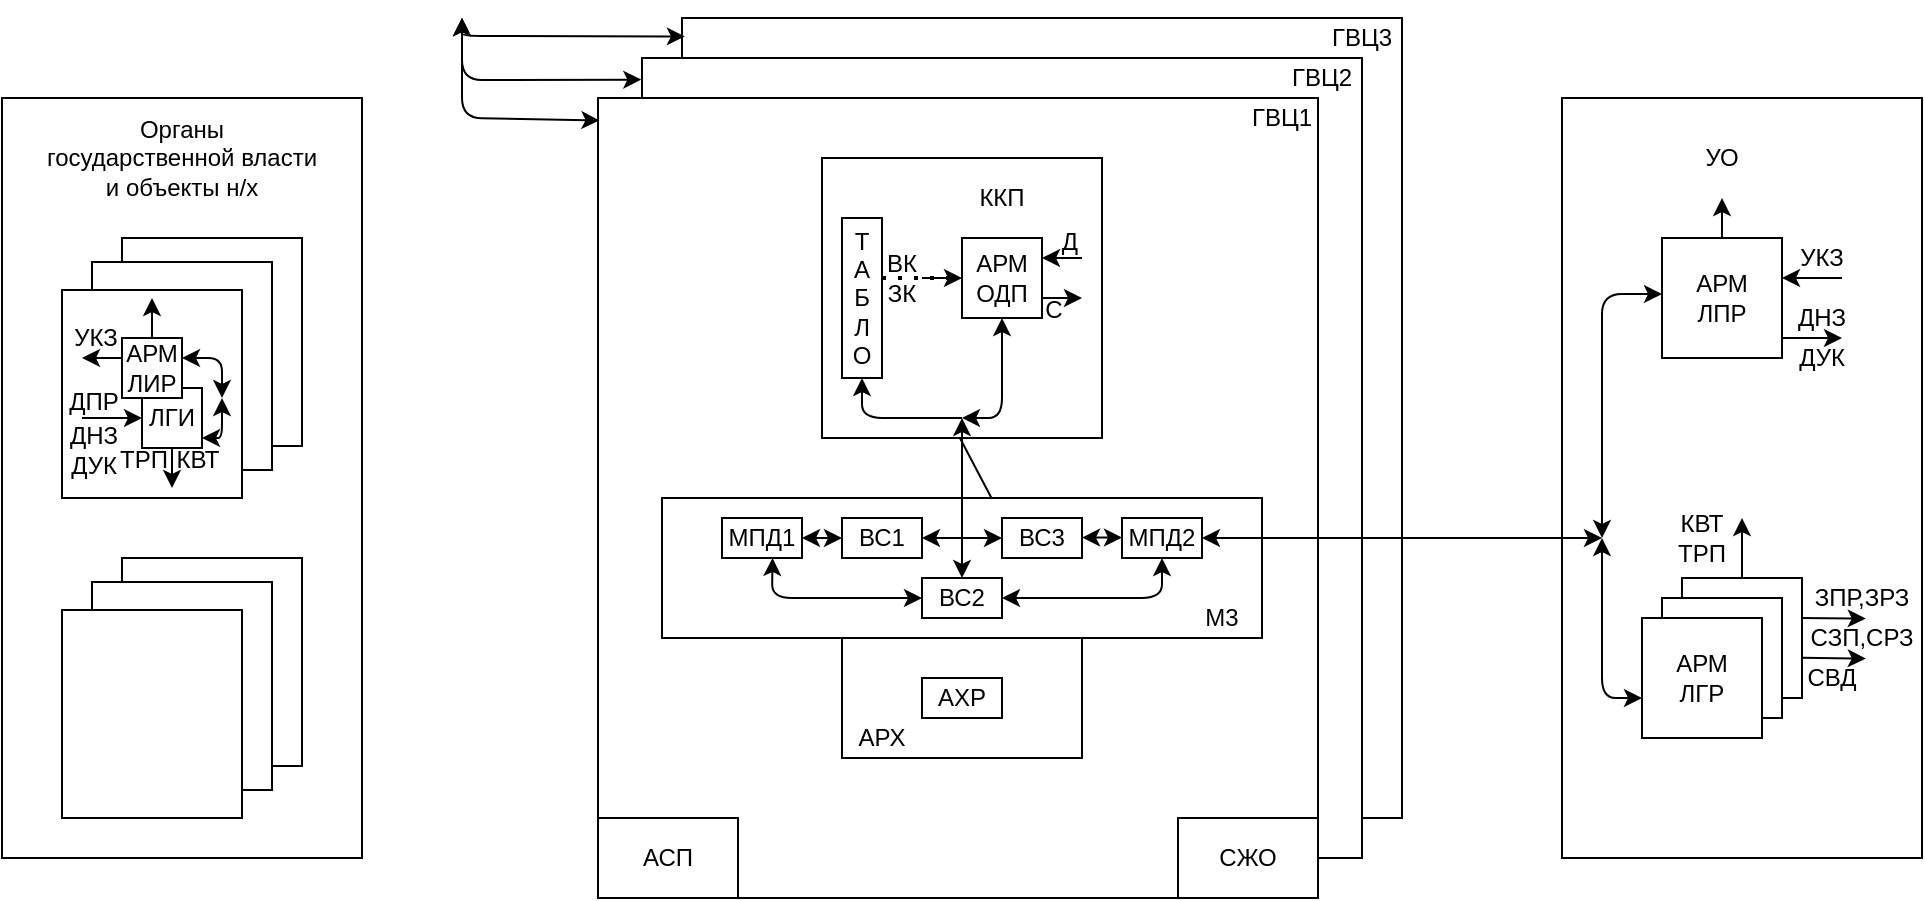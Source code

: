 <mxfile version="14.5.8" type="github">
  <diagram name="Page-1" id="5f0bae14-7c28-e335-631c-24af17079c00">
    <mxGraphModel dx="417" dy="168" grid="1" gridSize="10" guides="1" tooltips="1" connect="1" arrows="1" fold="1" page="1" pageScale="1" pageWidth="1100" pageHeight="850" background="#ffffff" math="0" shadow="0">
      <root>
        <mxCell id="0" />
        <mxCell id="1" parent="0" />
        <mxCell id="ngJWHtQWBfCgf-anMFrI-11" value="" style="rounded=0;whiteSpace=wrap;html=1;" vertex="1" parent="1">
          <mxGeometry x="400" y="200" width="360" height="400" as="geometry" />
        </mxCell>
        <mxCell id="ngJWHtQWBfCgf-anMFrI-12" value="" style="rounded=0;whiteSpace=wrap;html=1;" vertex="1" parent="1">
          <mxGeometry x="380" y="220" width="360" height="400" as="geometry" />
        </mxCell>
        <mxCell id="ngJWHtQWBfCgf-anMFrI-13" value="" style="rounded=0;whiteSpace=wrap;html=1;" vertex="1" parent="1">
          <mxGeometry x="358" y="240" width="360" height="400" as="geometry" />
        </mxCell>
        <mxCell id="ngJWHtQWBfCgf-anMFrI-15" value="ГВЦ1" style="text;html=1;strokeColor=none;fillColor=none;align=center;verticalAlign=middle;whiteSpace=wrap;rounded=0;" vertex="1" parent="1">
          <mxGeometry x="680" y="240" width="40" height="20" as="geometry" />
        </mxCell>
        <mxCell id="ngJWHtQWBfCgf-anMFrI-17" value="ГВЦ2" style="text;html=1;strokeColor=none;fillColor=none;align=center;verticalAlign=middle;whiteSpace=wrap;rounded=0;" vertex="1" parent="1">
          <mxGeometry x="700" y="220" width="40" height="20" as="geometry" />
        </mxCell>
        <mxCell id="ngJWHtQWBfCgf-anMFrI-18" value="ГВЦ3" style="text;html=1;strokeColor=none;fillColor=none;align=center;verticalAlign=middle;whiteSpace=wrap;rounded=0;" vertex="1" parent="1">
          <mxGeometry x="720" y="200" width="40" height="20" as="geometry" />
        </mxCell>
        <mxCell id="ngJWHtQWBfCgf-anMFrI-20" value="АСП" style="rounded=0;whiteSpace=wrap;html=1;" vertex="1" parent="1">
          <mxGeometry x="358" y="600" width="70" height="40" as="geometry" />
        </mxCell>
        <mxCell id="ngJWHtQWBfCgf-anMFrI-21" value="СЖО" style="rounded=0;whiteSpace=wrap;html=1;" vertex="1" parent="1">
          <mxGeometry x="648" y="600" width="70" height="40" as="geometry" />
        </mxCell>
        <mxCell id="ngJWHtQWBfCgf-anMFrI-42" value="" style="endArrow=classic;startArrow=classic;html=1;entryX=0;entryY=0.5;entryDx=0;entryDy=0;entryPerimeter=0;exitX=1;exitY=0.5;exitDx=0;exitDy=0;exitPerimeter=0;" edge="1" parent="1" target="ngJWHtQWBfCgf-anMFrI-30">
          <mxGeometry width="50" height="50" relative="1" as="geometry">
            <mxPoint x="510" y="355" as="sourcePoint" />
            <mxPoint x="560" y="450" as="targetPoint" />
          </mxGeometry>
        </mxCell>
        <mxCell id="ngJWHtQWBfCgf-anMFrI-57" value="" style="rounded=0;whiteSpace=wrap;html=1;" vertex="1" parent="1">
          <mxGeometry x="470" y="270" width="140" height="140" as="geometry" />
        </mxCell>
        <mxCell id="ngJWHtQWBfCgf-anMFrI-58" value="" style="rounded=0;whiteSpace=wrap;html=1;" vertex="1" parent="1">
          <mxGeometry x="390" y="440" width="300" height="70" as="geometry" />
        </mxCell>
        <mxCell id="ngJWHtQWBfCgf-anMFrI-59" value="" style="rounded=0;whiteSpace=wrap;html=1;" vertex="1" parent="1">
          <mxGeometry x="480" y="510" width="120" height="60" as="geometry" />
        </mxCell>
        <mxCell id="ngJWHtQWBfCgf-anMFrI-60" value="Т&lt;br&gt;А&lt;br&gt;Б&lt;br&gt;Л&lt;br&gt;О" style="rounded=0;whiteSpace=wrap;html=1;" vertex="1" parent="1">
          <mxGeometry x="480" y="300" width="20" height="80" as="geometry" />
        </mxCell>
        <mxCell id="ngJWHtQWBfCgf-anMFrI-63" value="АРМ&lt;br&gt;ОДП" style="whiteSpace=wrap;html=1;aspect=fixed;" vertex="1" parent="1">
          <mxGeometry x="540" y="310" width="40" height="40" as="geometry" />
        </mxCell>
        <mxCell id="ngJWHtQWBfCgf-anMFrI-66" value="МПД1" style="rounded=0;whiteSpace=wrap;html=1;" vertex="1" parent="1">
          <mxGeometry x="420" y="450" width="40" height="20" as="geometry" />
        </mxCell>
        <mxCell id="ngJWHtQWBfCgf-anMFrI-67" value="ВС1" style="rounded=0;whiteSpace=wrap;html=1;" vertex="1" parent="1">
          <mxGeometry x="480" y="450" width="40" height="20" as="geometry" />
        </mxCell>
        <mxCell id="ngJWHtQWBfCgf-anMFrI-68" value="ВС2" style="rounded=0;whiteSpace=wrap;html=1;" vertex="1" parent="1">
          <mxGeometry x="520" y="480" width="40" height="20" as="geometry" />
        </mxCell>
        <mxCell id="ngJWHtQWBfCgf-anMFrI-69" value="ВС3" style="rounded=0;whiteSpace=wrap;html=1;" vertex="1" parent="1">
          <mxGeometry x="560" y="450" width="40" height="20" as="geometry" />
        </mxCell>
        <mxCell id="ngJWHtQWBfCgf-anMFrI-70" value="МПД2" style="rounded=0;whiteSpace=wrap;html=1;" vertex="1" parent="1">
          <mxGeometry x="620" y="450" width="40" height="20" as="geometry" />
        </mxCell>
        <mxCell id="ngJWHtQWBfCgf-anMFrI-71" value="АХР" style="rounded=0;whiteSpace=wrap;html=1;" vertex="1" parent="1">
          <mxGeometry x="520" y="530" width="40" height="20" as="geometry" />
        </mxCell>
        <mxCell id="ngJWHtQWBfCgf-anMFrI-72" value="" style="endArrow=none;dashed=1;html=1;dashPattern=1 3;strokeWidth=2;exitX=1;exitY=0.375;exitDx=0;exitDy=0;exitPerimeter=0;entryX=0;entryY=0.5;entryDx=0;entryDy=0;entryPerimeter=0;" edge="1" parent="1" source="ngJWHtQWBfCgf-anMFrI-60" target="ngJWHtQWBfCgf-anMFrI-63">
          <mxGeometry width="50" height="50" relative="1" as="geometry">
            <mxPoint x="660" y="530" as="sourcePoint" />
            <mxPoint x="710" y="480" as="targetPoint" />
          </mxGeometry>
        </mxCell>
        <mxCell id="ngJWHtQWBfCgf-anMFrI-73" value="" style="endArrow=classic;html=1;entryX=0;entryY=0.5;entryDx=0;entryDy=0;" edge="1" parent="1" target="ngJWHtQWBfCgf-anMFrI-63">
          <mxGeometry width="50" height="50" relative="1" as="geometry">
            <mxPoint x="520" y="330" as="sourcePoint" />
            <mxPoint x="610" y="320" as="targetPoint" />
          </mxGeometry>
        </mxCell>
        <mxCell id="ngJWHtQWBfCgf-anMFrI-74" value="" style="endArrow=classic;html=1;entryX=1;entryY=0.25;entryDx=0;entryDy=0;entryPerimeter=0;" edge="1" parent="1" target="ngJWHtQWBfCgf-anMFrI-63">
          <mxGeometry width="50" height="50" relative="1" as="geometry">
            <mxPoint x="600" y="320" as="sourcePoint" />
            <mxPoint x="580" y="310" as="targetPoint" />
          </mxGeometry>
        </mxCell>
        <mxCell id="ngJWHtQWBfCgf-anMFrI-75" value="" style="endArrow=classic;html=1;exitX=1;exitY=0.75;exitDx=0;exitDy=0;exitPerimeter=0;" edge="1" parent="1" source="ngJWHtQWBfCgf-anMFrI-63">
          <mxGeometry width="50" height="50" relative="1" as="geometry">
            <mxPoint x="580" y="370" as="sourcePoint" />
            <mxPoint x="600" y="340" as="targetPoint" />
            <Array as="points" />
          </mxGeometry>
        </mxCell>
        <mxCell id="ngJWHtQWBfCgf-anMFrI-78" value="ВК&lt;br&gt;ЗК" style="text;html=1;strokeColor=none;fillColor=none;align=center;verticalAlign=middle;whiteSpace=wrap;rounded=0;" vertex="1" parent="1">
          <mxGeometry x="490" y="320" width="40" height="20" as="geometry" />
        </mxCell>
        <mxCell id="ngJWHtQWBfCgf-anMFrI-79" value="ККП" style="text;html=1;strokeColor=none;fillColor=none;align=center;verticalAlign=middle;whiteSpace=wrap;rounded=0;" vertex="1" parent="1">
          <mxGeometry x="540" y="280" width="40" height="20" as="geometry" />
        </mxCell>
        <mxCell id="ngJWHtQWBfCgf-anMFrI-81" value="С" style="text;html=1;strokeColor=none;fillColor=none;align=center;verticalAlign=middle;whiteSpace=wrap;rounded=0;" vertex="1" parent="1">
          <mxGeometry x="576" y="336" width="20" height="20" as="geometry" />
        </mxCell>
        <mxCell id="ngJWHtQWBfCgf-anMFrI-82" value="" style="endArrow=classic;startArrow=classic;html=1;exitX=1;exitY=0.5;exitDx=0;exitDy=0;exitPerimeter=0;entryX=0;entryY=0.5;entryDx=0;entryDy=0;entryPerimeter=0;" edge="1" parent="1" source="ngJWHtQWBfCgf-anMFrI-66" target="ngJWHtQWBfCgf-anMFrI-67">
          <mxGeometry width="50" height="50" relative="1" as="geometry">
            <mxPoint x="460" y="450" as="sourcePoint" />
            <mxPoint x="670" y="430" as="targetPoint" />
          </mxGeometry>
        </mxCell>
        <mxCell id="ngJWHtQWBfCgf-anMFrI-83" value="" style="endArrow=classic;startArrow=classic;html=1;exitX=1;exitY=0.5;exitDx=0;exitDy=0;exitPerimeter=0;entryX=0;entryY=0.5;entryDx=0;entryDy=0;entryPerimeter=0;" edge="1" parent="1">
          <mxGeometry width="50" height="50" relative="1" as="geometry">
            <mxPoint x="600" y="459.76" as="sourcePoint" />
            <mxPoint x="620" y="459.76" as="targetPoint" />
          </mxGeometry>
        </mxCell>
        <mxCell id="ngJWHtQWBfCgf-anMFrI-84" value="" style="endArrow=classic;startArrow=classic;html=1;exitX=1;exitY=0.5;exitDx=0;exitDy=0;entryX=0;entryY=0.5;entryDx=0;entryDy=0;" edge="1" parent="1" source="ngJWHtQWBfCgf-anMFrI-67" target="ngJWHtQWBfCgf-anMFrI-69">
          <mxGeometry width="50" height="50" relative="1" as="geometry">
            <mxPoint x="530" y="459.76" as="sourcePoint" />
            <mxPoint x="550" y="459.76" as="targetPoint" />
          </mxGeometry>
        </mxCell>
        <mxCell id="ngJWHtQWBfCgf-anMFrI-85" value="" style="endArrow=classic;startArrow=classic;html=1;exitX=0.632;exitY=1;exitDx=0;exitDy=0;exitPerimeter=0;entryX=0;entryY=0.5;entryDx=0;entryDy=0;" edge="1" parent="1" source="ngJWHtQWBfCgf-anMFrI-66" target="ngJWHtQWBfCgf-anMFrI-68">
          <mxGeometry width="50" height="50" relative="1" as="geometry">
            <mxPoint x="630" y="480" as="sourcePoint" />
            <mxPoint x="680" y="430" as="targetPoint" />
            <Array as="points">
              <mxPoint x="445" y="490" />
            </Array>
          </mxGeometry>
        </mxCell>
        <mxCell id="ngJWHtQWBfCgf-anMFrI-86" value="" style="endArrow=classic;startArrow=classic;html=1;exitX=0.5;exitY=1;exitDx=0;exitDy=0;entryX=1;entryY=0.5;entryDx=0;entryDy=0;" edge="1" parent="1" source="ngJWHtQWBfCgf-anMFrI-70" target="ngJWHtQWBfCgf-anMFrI-68">
          <mxGeometry width="50" height="50" relative="1" as="geometry">
            <mxPoint x="465.28" y="480" as="sourcePoint" />
            <mxPoint x="530" y="500" as="targetPoint" />
            <Array as="points">
              <mxPoint x="640" y="490" />
            </Array>
          </mxGeometry>
        </mxCell>
        <mxCell id="ngJWHtQWBfCgf-anMFrI-88" value="" style="endArrow=classic;startArrow=classic;html=1;exitX=0.5;exitY=0;exitDx=0;exitDy=0;" edge="1" parent="1" source="ngJWHtQWBfCgf-anMFrI-68">
          <mxGeometry width="50" height="50" relative="1" as="geometry">
            <mxPoint x="520" y="450" as="sourcePoint" />
            <mxPoint x="540" y="400" as="targetPoint" />
          </mxGeometry>
        </mxCell>
        <mxCell id="ngJWHtQWBfCgf-anMFrI-89" value="" style="endArrow=classic;startArrow=classic;html=1;entryX=0.5;entryY=1;entryDx=0;entryDy=0;entryPerimeter=0;" edge="1" parent="1" target="ngJWHtQWBfCgf-anMFrI-63">
          <mxGeometry width="50" height="50" relative="1" as="geometry">
            <mxPoint x="540" y="400" as="sourcePoint" />
            <mxPoint x="570" y="350" as="targetPoint" />
            <Array as="points">
              <mxPoint x="560" y="400" />
            </Array>
          </mxGeometry>
        </mxCell>
        <mxCell id="ngJWHtQWBfCgf-anMFrI-90" value="" style="endArrow=classic;html=1;entryX=0.5;entryY=1;entryDx=0;entryDy=0;entryPerimeter=0;" edge="1" parent="1" target="ngJWHtQWBfCgf-anMFrI-60">
          <mxGeometry width="50" height="50" relative="1" as="geometry">
            <mxPoint x="540" y="400" as="sourcePoint" />
            <mxPoint x="530" y="350" as="targetPoint" />
            <Array as="points">
              <mxPoint x="490" y="400" />
            </Array>
          </mxGeometry>
        </mxCell>
        <mxCell id="ngJWHtQWBfCgf-anMFrI-94" value="Д" style="text;html=1;strokeColor=none;fillColor=none;align=center;verticalAlign=middle;whiteSpace=wrap;rounded=0;" vertex="1" parent="1">
          <mxGeometry x="574" y="302" width="40" height="20" as="geometry" />
        </mxCell>
        <mxCell id="ngJWHtQWBfCgf-anMFrI-95" value="М3" style="text;html=1;strokeColor=none;fillColor=none;align=center;verticalAlign=middle;whiteSpace=wrap;rounded=0;" vertex="1" parent="1">
          <mxGeometry x="650" y="490" width="40" height="20" as="geometry" />
        </mxCell>
        <mxCell id="ngJWHtQWBfCgf-anMFrI-96" value="АРХ" style="text;html=1;strokeColor=none;fillColor=none;align=center;verticalAlign=middle;whiteSpace=wrap;rounded=0;" vertex="1" parent="1">
          <mxGeometry x="480" y="550" width="40" height="20" as="geometry" />
        </mxCell>
        <mxCell id="ngJWHtQWBfCgf-anMFrI-97" value="" style="rounded=0;whiteSpace=wrap;html=1;" vertex="1" parent="1">
          <mxGeometry x="840" y="240" width="180" height="380" as="geometry" />
        </mxCell>
        <mxCell id="ngJWHtQWBfCgf-anMFrI-98" value="УО" style="text;html=1;strokeColor=none;fillColor=none;align=center;verticalAlign=middle;whiteSpace=wrap;rounded=0;" vertex="1" parent="1">
          <mxGeometry x="900" y="260" width="40" height="20" as="geometry" />
        </mxCell>
        <mxCell id="ngJWHtQWBfCgf-anMFrI-99" value="АРМ&lt;br&gt;ЛПР" style="rounded=0;whiteSpace=wrap;html=1;" vertex="1" parent="1">
          <mxGeometry x="890" y="310" width="60" height="60" as="geometry" />
        </mxCell>
        <mxCell id="ngJWHtQWBfCgf-anMFrI-101" value="" style="rounded=0;whiteSpace=wrap;html=1;" vertex="1" parent="1">
          <mxGeometry x="900" y="480" width="60" height="60" as="geometry" />
        </mxCell>
        <mxCell id="ngJWHtQWBfCgf-anMFrI-102" value="" style="rounded=0;whiteSpace=wrap;html=1;" vertex="1" parent="1">
          <mxGeometry x="890" y="490" width="60" height="60" as="geometry" />
        </mxCell>
        <mxCell id="ngJWHtQWBfCgf-anMFrI-103" value="АРМ&lt;br&gt;ЛГР" style="rounded=0;whiteSpace=wrap;html=1;" vertex="1" parent="1">
          <mxGeometry x="880" y="500" width="60" height="60" as="geometry" />
        </mxCell>
        <mxCell id="ngJWHtQWBfCgf-anMFrI-106" value="" style="endArrow=classic;startArrow=classic;html=1;exitX=1;exitY=0.5;exitDx=0;exitDy=0;exitPerimeter=0;" edge="1" parent="1" source="ngJWHtQWBfCgf-anMFrI-70">
          <mxGeometry width="50" height="50" relative="1" as="geometry">
            <mxPoint x="770" y="500" as="sourcePoint" />
            <mxPoint x="860" y="460" as="targetPoint" />
          </mxGeometry>
        </mxCell>
        <mxCell id="ngJWHtQWBfCgf-anMFrI-107" value="" style="endArrow=classic;startArrow=classic;html=1;entryX=0;entryY=0.467;entryDx=0;entryDy=0;entryPerimeter=0;" edge="1" parent="1" target="ngJWHtQWBfCgf-anMFrI-99">
          <mxGeometry width="50" height="50" relative="1" as="geometry">
            <mxPoint x="860" y="460" as="sourcePoint" />
            <mxPoint x="890" y="370" as="targetPoint" />
            <Array as="points">
              <mxPoint x="860" y="338" />
            </Array>
          </mxGeometry>
        </mxCell>
        <mxCell id="ngJWHtQWBfCgf-anMFrI-108" value="" style="endArrow=classic;startArrow=classic;html=1;entryX=0;entryY=0.667;entryDx=0;entryDy=0;entryPerimeter=0;" edge="1" parent="1" target="ngJWHtQWBfCgf-anMFrI-103">
          <mxGeometry width="50" height="50" relative="1" as="geometry">
            <mxPoint x="860" y="460" as="sourcePoint" />
            <mxPoint x="940" y="440" as="targetPoint" />
            <Array as="points">
              <mxPoint x="860" y="540" />
            </Array>
          </mxGeometry>
        </mxCell>
        <mxCell id="ngJWHtQWBfCgf-anMFrI-109" value="" style="endArrow=classic;html=1;" edge="1" parent="1">
          <mxGeometry width="50" height="50" relative="1" as="geometry">
            <mxPoint x="920" y="310" as="sourcePoint" />
            <mxPoint x="920" y="290" as="targetPoint" />
          </mxGeometry>
        </mxCell>
        <mxCell id="ngJWHtQWBfCgf-anMFrI-110" value="" style="endArrow=classic;html=1;entryX=1;entryY=0.333;entryDx=0;entryDy=0;entryPerimeter=0;" edge="1" parent="1" target="ngJWHtQWBfCgf-anMFrI-99">
          <mxGeometry width="50" height="50" relative="1" as="geometry">
            <mxPoint x="980" y="330" as="sourcePoint" />
            <mxPoint x="930" y="300" as="targetPoint" />
          </mxGeometry>
        </mxCell>
        <mxCell id="ngJWHtQWBfCgf-anMFrI-111" value="" style="endArrow=classic;html=1;exitX=1;exitY=0.833;exitDx=0;exitDy=0;exitPerimeter=0;" edge="1" parent="1" source="ngJWHtQWBfCgf-anMFrI-99">
          <mxGeometry width="50" height="50" relative="1" as="geometry">
            <mxPoint x="940" y="330" as="sourcePoint" />
            <mxPoint x="980" y="360" as="targetPoint" />
          </mxGeometry>
        </mxCell>
        <mxCell id="ngJWHtQWBfCgf-anMFrI-112" value="" style="endArrow=classic;html=1;exitX=0.5;exitY=0;exitDx=0;exitDy=0;exitPerimeter=0;" edge="1" parent="1" source="ngJWHtQWBfCgf-anMFrI-101">
          <mxGeometry width="50" height="50" relative="1" as="geometry">
            <mxPoint x="520" y="470" as="sourcePoint" />
            <mxPoint x="930" y="450" as="targetPoint" />
          </mxGeometry>
        </mxCell>
        <mxCell id="ngJWHtQWBfCgf-anMFrI-113" value="" style="endArrow=classic;html=1;exitX=1;exitY=0.333;exitDx=0;exitDy=0;exitPerimeter=0;entryX=0.547;entryY=1.014;entryDx=0;entryDy=0;entryPerimeter=0;" edge="1" parent="1" source="ngJWHtQWBfCgf-anMFrI-101" target="ngJWHtQWBfCgf-anMFrI-122">
          <mxGeometry width="50" height="50" relative="1" as="geometry">
            <mxPoint x="940" y="490" as="sourcePoint" />
            <mxPoint x="991.88" y="500.28" as="targetPoint" />
          </mxGeometry>
        </mxCell>
        <mxCell id="ngJWHtQWBfCgf-anMFrI-115" value="УКЗ" style="text;html=1;strokeColor=none;fillColor=none;align=center;verticalAlign=middle;whiteSpace=wrap;rounded=0;" vertex="1" parent="1">
          <mxGeometry x="950" y="310" width="40" height="20" as="geometry" />
        </mxCell>
        <mxCell id="ngJWHtQWBfCgf-anMFrI-116" value="ДНЗ" style="text;html=1;strokeColor=none;fillColor=none;align=center;verticalAlign=middle;whiteSpace=wrap;rounded=0;" vertex="1" parent="1">
          <mxGeometry x="950" y="340" width="40" height="20" as="geometry" />
        </mxCell>
        <mxCell id="ngJWHtQWBfCgf-anMFrI-117" value="ДУК" style="text;html=1;strokeColor=none;fillColor=none;align=center;verticalAlign=middle;whiteSpace=wrap;rounded=0;" vertex="1" parent="1">
          <mxGeometry x="950" y="360" width="40" height="20" as="geometry" />
        </mxCell>
        <mxCell id="ngJWHtQWBfCgf-anMFrI-118" value="КВТ&lt;br&gt;ТРП" style="text;html=1;strokeColor=none;fillColor=none;align=center;verticalAlign=middle;whiteSpace=wrap;rounded=0;" vertex="1" parent="1">
          <mxGeometry x="890" y="450" width="40" height="20" as="geometry" />
        </mxCell>
        <mxCell id="ngJWHtQWBfCgf-anMFrI-120" value="" style="endArrow=classic;html=1;exitX=1;exitY=0.333;exitDx=0;exitDy=0;exitPerimeter=0;entryX=0.547;entryY=1.014;entryDx=0;entryDy=0;entryPerimeter=0;" edge="1" parent="1" target="ngJWHtQWBfCgf-anMFrI-121">
          <mxGeometry width="50" height="50" relative="1" as="geometry">
            <mxPoint x="960" y="519.85" as="sourcePoint" />
            <mxPoint x="991.88" y="520.15" as="targetPoint" />
          </mxGeometry>
        </mxCell>
        <mxCell id="ngJWHtQWBfCgf-anMFrI-121" value="СЗП,СРЗ" style="text;html=1;strokeColor=none;fillColor=none;align=center;verticalAlign=middle;whiteSpace=wrap;rounded=0;" vertex="1" parent="1">
          <mxGeometry x="970.0" y="500" width="40" height="20" as="geometry" />
        </mxCell>
        <mxCell id="ngJWHtQWBfCgf-anMFrI-122" value="ЗПР,ЗРЗ" style="text;html=1;strokeColor=none;fillColor=none;align=center;verticalAlign=middle;whiteSpace=wrap;rounded=0;" vertex="1" parent="1">
          <mxGeometry x="970" y="480" width="40" height="20" as="geometry" />
        </mxCell>
        <mxCell id="ngJWHtQWBfCgf-anMFrI-123" value="СВД" style="text;html=1;strokeColor=none;fillColor=none;align=center;verticalAlign=middle;whiteSpace=wrap;rounded=0;" vertex="1" parent="1">
          <mxGeometry x="955" y="520" width="40" height="20" as="geometry" />
        </mxCell>
        <mxCell id="ngJWHtQWBfCgf-anMFrI-124" value="" style="endArrow=classic;startArrow=classic;html=1;entryX=-0.001;entryY=0.027;entryDx=0;entryDy=0;entryPerimeter=0;" edge="1" parent="1" target="ngJWHtQWBfCgf-anMFrI-12">
          <mxGeometry width="50" height="50" relative="1" as="geometry">
            <mxPoint x="290" y="200" as="sourcePoint" />
            <mxPoint x="376" y="190" as="targetPoint" />
            <Array as="points">
              <mxPoint x="290" y="231" />
            </Array>
          </mxGeometry>
        </mxCell>
        <mxCell id="ngJWHtQWBfCgf-anMFrI-125" value="" style="endArrow=classic;startArrow=classic;html=1;entryX=0.002;entryY=0.028;entryDx=0;entryDy=0;entryPerimeter=0;" edge="1" parent="1" target="ngJWHtQWBfCgf-anMFrI-13">
          <mxGeometry width="50" height="50" relative="1" as="geometry">
            <mxPoint x="290" y="200" as="sourcePoint" />
            <mxPoint x="365.48" y="276.8" as="targetPoint" />
            <Array as="points">
              <mxPoint x="290" y="250" />
            </Array>
          </mxGeometry>
        </mxCell>
        <mxCell id="ngJWHtQWBfCgf-anMFrI-126" value="" style="endArrow=classic;startArrow=classic;html=1;entryX=0.004;entryY=0.023;entryDx=0;entryDy=0;entryPerimeter=0;" edge="1" parent="1" target="ngJWHtQWBfCgf-anMFrI-11">
          <mxGeometry width="50" height="50" relative="1" as="geometry">
            <mxPoint x="290" y="200" as="sourcePoint" />
            <mxPoint x="375.48" y="286.8" as="targetPoint" />
            <Array as="points">
              <mxPoint x="290" y="209" />
            </Array>
          </mxGeometry>
        </mxCell>
        <mxCell id="ngJWHtQWBfCgf-anMFrI-127" value="" style="rounded=0;whiteSpace=wrap;html=1;" vertex="1" parent="1">
          <mxGeometry x="60" y="240" width="180" height="380" as="geometry" />
        </mxCell>
        <mxCell id="ngJWHtQWBfCgf-anMFrI-128" value="Органы государственной власти и объекты н/х" style="text;html=1;strokeColor=none;fillColor=none;align=center;verticalAlign=middle;whiteSpace=wrap;rounded=0;" vertex="1" parent="1">
          <mxGeometry x="80" y="260" width="140" height="20" as="geometry" />
        </mxCell>
        <mxCell id="ngJWHtQWBfCgf-anMFrI-129" value="" style="rounded=0;whiteSpace=wrap;html=1;" vertex="1" parent="1">
          <mxGeometry x="120" y="310" width="90" height="104" as="geometry" />
        </mxCell>
        <mxCell id="ngJWHtQWBfCgf-anMFrI-130" value="" style="rounded=0;whiteSpace=wrap;html=1;" vertex="1" parent="1">
          <mxGeometry x="105" y="322" width="90" height="104" as="geometry" />
        </mxCell>
        <mxCell id="ngJWHtQWBfCgf-anMFrI-131" value="" style="rounded=0;whiteSpace=wrap;html=1;" vertex="1" parent="1">
          <mxGeometry x="90" y="336" width="90" height="104" as="geometry" />
        </mxCell>
        <mxCell id="ngJWHtQWBfCgf-anMFrI-132" value="" style="rounded=0;whiteSpace=wrap;html=1;" vertex="1" parent="1">
          <mxGeometry x="120" y="470" width="90" height="104" as="geometry" />
        </mxCell>
        <mxCell id="ngJWHtQWBfCgf-anMFrI-133" value="" style="rounded=0;whiteSpace=wrap;html=1;" vertex="1" parent="1">
          <mxGeometry x="105" y="482" width="90" height="104" as="geometry" />
        </mxCell>
        <mxCell id="ngJWHtQWBfCgf-anMFrI-134" value="" style="rounded=0;whiteSpace=wrap;html=1;" vertex="1" parent="1">
          <mxGeometry x="90" y="496" width="90" height="104" as="geometry" />
        </mxCell>
        <mxCell id="ngJWHtQWBfCgf-anMFrI-135" value="ЛГИ" style="whiteSpace=wrap;html=1;aspect=fixed;" vertex="1" parent="1">
          <mxGeometry x="130" y="385" width="30" height="30" as="geometry" />
        </mxCell>
        <mxCell id="ngJWHtQWBfCgf-anMFrI-136" value="АРМ&lt;br&gt;ЛИР" style="whiteSpace=wrap;html=1;aspect=fixed;" vertex="1" parent="1">
          <mxGeometry x="120" y="360" width="30" height="30" as="geometry" />
        </mxCell>
        <mxCell id="ngJWHtQWBfCgf-anMFrI-139" value="" style="endArrow=classic;html=1;exitX=0.5;exitY=0;exitDx=0;exitDy=0;exitPerimeter=0;" edge="1" parent="1" source="ngJWHtQWBfCgf-anMFrI-136">
          <mxGeometry width="50" height="50" relative="1" as="geometry">
            <mxPoint x="100" y="370" as="sourcePoint" />
            <mxPoint x="135" y="340" as="targetPoint" />
          </mxGeometry>
        </mxCell>
        <mxCell id="ngJWHtQWBfCgf-anMFrI-140" value="" style="endArrow=classic;html=1;exitX=0;exitY=0.333;exitDx=0;exitDy=0;exitPerimeter=0;" edge="1" parent="1" source="ngJWHtQWBfCgf-anMFrI-136">
          <mxGeometry width="50" height="50" relative="1" as="geometry">
            <mxPoint x="60" y="390" as="sourcePoint" />
            <mxPoint x="100" y="370" as="targetPoint" />
          </mxGeometry>
        </mxCell>
        <mxCell id="ngJWHtQWBfCgf-anMFrI-141" value="" style="endArrow=classic;html=1;" edge="1" parent="1">
          <mxGeometry width="50" height="50" relative="1" as="geometry">
            <mxPoint x="100" y="400" as="sourcePoint" />
            <mxPoint x="130" y="400" as="targetPoint" />
          </mxGeometry>
        </mxCell>
        <mxCell id="ngJWHtQWBfCgf-anMFrI-143" value="" style="endArrow=classic;html=1;exitX=0.5;exitY=0.833;exitDx=0;exitDy=0;exitPerimeter=0;" edge="1" parent="1">
          <mxGeometry width="50" height="50" relative="1" as="geometry">
            <mxPoint x="145" y="414.99" as="sourcePoint" />
            <mxPoint x="145" y="435" as="targetPoint" />
            <Array as="points">
              <mxPoint x="145" y="435" />
              <mxPoint x="145" y="430" />
            </Array>
          </mxGeometry>
        </mxCell>
        <mxCell id="ngJWHtQWBfCgf-anMFrI-144" value="" style="endArrow=classic;startArrow=classic;html=1;" edge="1" parent="1">
          <mxGeometry width="50" height="50" relative="1" as="geometry">
            <mxPoint x="150" y="370" as="sourcePoint" />
            <mxPoint x="170" y="390" as="targetPoint" />
            <Array as="points">
              <mxPoint x="170" y="370" />
            </Array>
          </mxGeometry>
        </mxCell>
        <mxCell id="ngJWHtQWBfCgf-anMFrI-145" value="" style="endArrow=classic;startArrow=classic;html=1;" edge="1" parent="1">
          <mxGeometry width="50" height="50" relative="1" as="geometry">
            <mxPoint x="160" y="410" as="sourcePoint" />
            <mxPoint x="170" y="390" as="targetPoint" />
            <Array as="points">
              <mxPoint x="170" y="410" />
            </Array>
          </mxGeometry>
        </mxCell>
        <mxCell id="ngJWHtQWBfCgf-anMFrI-147" value="УКЗ" style="text;html=1;strokeColor=none;fillColor=none;align=center;verticalAlign=middle;whiteSpace=wrap;rounded=0;" vertex="1" parent="1">
          <mxGeometry x="87" y="350" width="40" height="20" as="geometry" />
        </mxCell>
        <mxCell id="ngJWHtQWBfCgf-anMFrI-148" value="ДПР" style="text;html=1;strokeColor=none;fillColor=none;align=center;verticalAlign=middle;whiteSpace=wrap;rounded=0;" vertex="1" parent="1">
          <mxGeometry x="86" y="382" width="40" height="20" as="geometry" />
        </mxCell>
        <mxCell id="ngJWHtQWBfCgf-anMFrI-149" value="ДНЗ" style="text;html=1;strokeColor=none;fillColor=none;align=center;verticalAlign=middle;whiteSpace=wrap;rounded=0;" vertex="1" parent="1">
          <mxGeometry x="86" y="399" width="40" height="20" as="geometry" />
        </mxCell>
        <mxCell id="ngJWHtQWBfCgf-anMFrI-150" value="ДУК" style="text;html=1;strokeColor=none;fillColor=none;align=center;verticalAlign=middle;whiteSpace=wrap;rounded=0;" vertex="1" parent="1">
          <mxGeometry x="86" y="414" width="40" height="20" as="geometry" />
        </mxCell>
        <mxCell id="ngJWHtQWBfCgf-anMFrI-151" value="ТРП" style="text;html=1;strokeColor=none;fillColor=none;align=center;verticalAlign=middle;whiteSpace=wrap;rounded=0;" vertex="1" parent="1">
          <mxGeometry x="111" y="411" width="40" height="20" as="geometry" />
        </mxCell>
        <mxCell id="ngJWHtQWBfCgf-anMFrI-152" value="КВТ" style="text;html=1;strokeColor=none;fillColor=none;align=center;verticalAlign=middle;whiteSpace=wrap;rounded=0;" vertex="1" parent="1">
          <mxGeometry x="138" y="411" width="40" height="20" as="geometry" />
        </mxCell>
      </root>
    </mxGraphModel>
  </diagram>
</mxfile>
